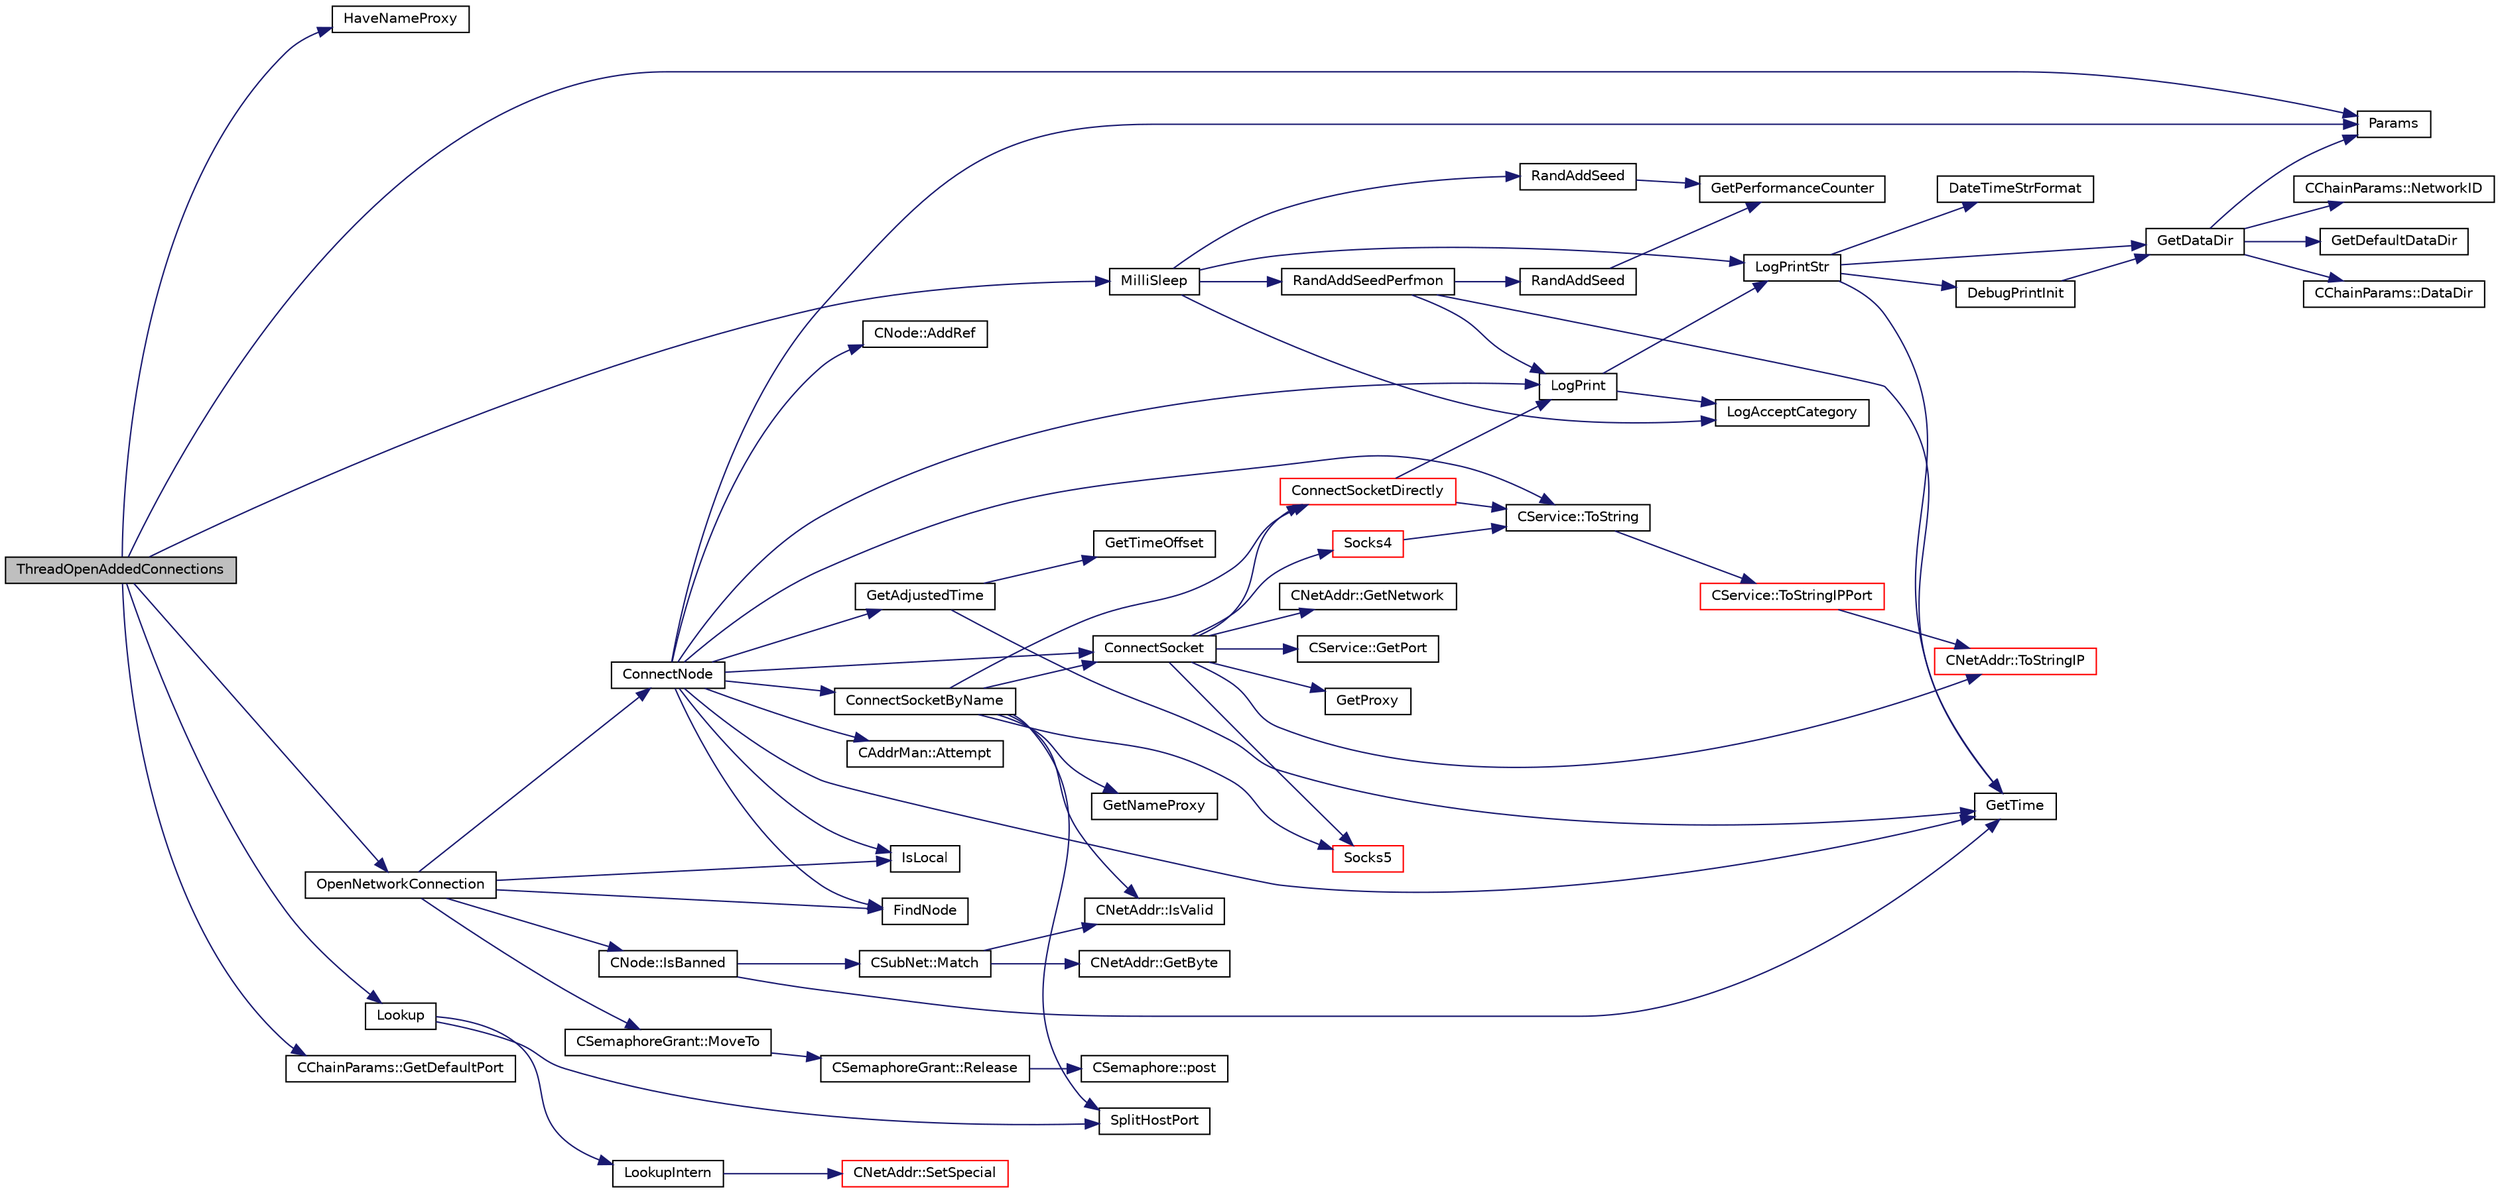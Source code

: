 digraph "ThreadOpenAddedConnections"
{
  edge [fontname="Helvetica",fontsize="10",labelfontname="Helvetica",labelfontsize="10"];
  node [fontname="Helvetica",fontsize="10",shape=record];
  rankdir="LR";
  Node1885 [label="ThreadOpenAddedConnections",height=0.2,width=0.4,color="black", fillcolor="grey75", style="filled", fontcolor="black"];
  Node1885 -> Node1886 [color="midnightblue",fontsize="10",style="solid",fontname="Helvetica"];
  Node1886 [label="HaveNameProxy",height=0.2,width=0.4,color="black", fillcolor="white", style="filled",URL="$d0/d0e/netbase_8cpp.html#a4a0df7ebe15572508e61c38406e49732"];
  Node1885 -> Node1887 [color="midnightblue",fontsize="10",style="solid",fontname="Helvetica"];
  Node1887 [label="OpenNetworkConnection",height=0.2,width=0.4,color="black", fillcolor="white", style="filled",URL="$dd/d84/net_8cpp.html#aa19cb8e6cf23a990e585f2bbf9ece276"];
  Node1887 -> Node1888 [color="midnightblue",fontsize="10",style="solid",fontname="Helvetica"];
  Node1888 [label="IsLocal",height=0.2,width=0.4,color="black", fillcolor="white", style="filled",URL="$dd/d84/net_8cpp.html#a16fa1bd4d34c4c29c90903fc3cdf7517",tooltip="check whether a given address is potentially local "];
  Node1887 -> Node1889 [color="midnightblue",fontsize="10",style="solid",fontname="Helvetica"];
  Node1889 [label="FindNode",height=0.2,width=0.4,color="black", fillcolor="white", style="filled",URL="$dd/d84/net_8cpp.html#a66a7371d8e724cac0b4495169cdf2859"];
  Node1887 -> Node1890 [color="midnightblue",fontsize="10",style="solid",fontname="Helvetica"];
  Node1890 [label="CNode::IsBanned",height=0.2,width=0.4,color="black", fillcolor="white", style="filled",URL="$d1/d64/class_c_node.html#aefa8b81afa53b4c6635dc4c6c024211a"];
  Node1890 -> Node1891 [color="midnightblue",fontsize="10",style="solid",fontname="Helvetica"];
  Node1891 [label="CSubNet::Match",height=0.2,width=0.4,color="black", fillcolor="white", style="filled",URL="$d9/d87/class_c_sub_net.html#af84fa02ebca222739c55e9d2cd7d38a3"];
  Node1891 -> Node1892 [color="midnightblue",fontsize="10",style="solid",fontname="Helvetica"];
  Node1892 [label="CNetAddr::IsValid",height=0.2,width=0.4,color="black", fillcolor="white", style="filled",URL="$d3/dc3/class_c_net_addr.html#a6fe20b8da9701ca5dc2af078e2e8ac25"];
  Node1891 -> Node1893 [color="midnightblue",fontsize="10",style="solid",fontname="Helvetica"];
  Node1893 [label="CNetAddr::GetByte",height=0.2,width=0.4,color="black", fillcolor="white", style="filled",URL="$d3/dc3/class_c_net_addr.html#acfd51ebf2030b01fa5ac133176512475"];
  Node1890 -> Node1894 [color="midnightblue",fontsize="10",style="solid",fontname="Helvetica"];
  Node1894 [label="GetTime",height=0.2,width=0.4,color="black", fillcolor="white", style="filled",URL="$df/d2d/util_8cpp.html#a46fac5fba8ba905b5f9acb364f5d8c6f"];
  Node1887 -> Node1895 [color="midnightblue",fontsize="10",style="solid",fontname="Helvetica"];
  Node1895 [label="ConnectNode",height=0.2,width=0.4,color="black", fillcolor="white", style="filled",URL="$dd/d84/net_8cpp.html#abd8cb3f96f11637f9e7f67aac9b783e8"];
  Node1895 -> Node1888 [color="midnightblue",fontsize="10",style="solid",fontname="Helvetica"];
  Node1895 -> Node1889 [color="midnightblue",fontsize="10",style="solid",fontname="Helvetica"];
  Node1895 -> Node1896 [color="midnightblue",fontsize="10",style="solid",fontname="Helvetica"];
  Node1896 [label="CNode::AddRef",height=0.2,width=0.4,color="black", fillcolor="white", style="filled",URL="$d1/d64/class_c_node.html#afb65ed679f7bda59aab89e0f5afae292"];
  Node1895 -> Node1897 [color="midnightblue",fontsize="10",style="solid",fontname="Helvetica"];
  Node1897 [label="LogPrint",height=0.2,width=0.4,color="black", fillcolor="white", style="filled",URL="$d8/d3c/util_8h.html#aab1f837a2366f424bdc996fdf6352171"];
  Node1897 -> Node1898 [color="midnightblue",fontsize="10",style="solid",fontname="Helvetica"];
  Node1898 [label="LogAcceptCategory",height=0.2,width=0.4,color="black", fillcolor="white", style="filled",URL="$d8/d3c/util_8h.html#a343d2a13efe00125f78d25dafb0a8d98"];
  Node1897 -> Node1899 [color="midnightblue",fontsize="10",style="solid",fontname="Helvetica"];
  Node1899 [label="LogPrintStr",height=0.2,width=0.4,color="black", fillcolor="white", style="filled",URL="$d8/d3c/util_8h.html#afd4c3002b2797c0560adddb6af3ca1da"];
  Node1899 -> Node1900 [color="midnightblue",fontsize="10",style="solid",fontname="Helvetica"];
  Node1900 [label="DebugPrintInit",height=0.2,width=0.4,color="black", fillcolor="white", style="filled",URL="$df/d2d/util_8cpp.html#a751ff5f21d880737811136b5e0bcea12"];
  Node1900 -> Node1901 [color="midnightblue",fontsize="10",style="solid",fontname="Helvetica"];
  Node1901 [label="GetDataDir",height=0.2,width=0.4,color="black", fillcolor="white", style="filled",URL="$df/d2d/util_8cpp.html#ab83866a054745d4b30a3948a1b44beba"];
  Node1901 -> Node1902 [color="midnightblue",fontsize="10",style="solid",fontname="Helvetica"];
  Node1902 [label="Params",height=0.2,width=0.4,color="black", fillcolor="white", style="filled",URL="$df/dbf/chainparams_8cpp.html#ace5c5b706d71a324a417dd2db394fd4a",tooltip="Return the currently selected parameters. "];
  Node1901 -> Node1903 [color="midnightblue",fontsize="10",style="solid",fontname="Helvetica"];
  Node1903 [label="CChainParams::NetworkID",height=0.2,width=0.4,color="black", fillcolor="white", style="filled",URL="$d1/d4f/class_c_chain_params.html#a90dc493ec0c0325c98c3ac06eb99862b"];
  Node1901 -> Node1904 [color="midnightblue",fontsize="10",style="solid",fontname="Helvetica"];
  Node1904 [label="GetDefaultDataDir",height=0.2,width=0.4,color="black", fillcolor="white", style="filled",URL="$df/d2d/util_8cpp.html#ab272995de020a3bcbf743be630e485c6"];
  Node1901 -> Node1905 [color="midnightblue",fontsize="10",style="solid",fontname="Helvetica"];
  Node1905 [label="CChainParams::DataDir",height=0.2,width=0.4,color="black", fillcolor="white", style="filled",URL="$d1/d4f/class_c_chain_params.html#a959488b5d8e6fe62857940b831d73a78"];
  Node1899 -> Node1901 [color="midnightblue",fontsize="10",style="solid",fontname="Helvetica"];
  Node1899 -> Node1906 [color="midnightblue",fontsize="10",style="solid",fontname="Helvetica"];
  Node1906 [label="DateTimeStrFormat",height=0.2,width=0.4,color="black", fillcolor="white", style="filled",URL="$df/d2d/util_8cpp.html#a749bc6776c8ec72d7c5e4dea56aee415"];
  Node1899 -> Node1894 [color="midnightblue",fontsize="10",style="solid",fontname="Helvetica"];
  Node1895 -> Node1907 [color="midnightblue",fontsize="10",style="solid",fontname="Helvetica"];
  Node1907 [label="CService::ToString",height=0.2,width=0.4,color="black", fillcolor="white", style="filled",URL="$d3/dcc/class_c_service.html#a225473158bc07c87a6a862160d73cfea"];
  Node1907 -> Node1908 [color="midnightblue",fontsize="10",style="solid",fontname="Helvetica"];
  Node1908 [label="CService::ToStringIPPort",height=0.2,width=0.4,color="red", fillcolor="white", style="filled",URL="$d3/dcc/class_c_service.html#a224204c838b12eeb49ca7eabe6f75004"];
  Node1908 -> Node1912 [color="midnightblue",fontsize="10",style="solid",fontname="Helvetica"];
  Node1912 [label="CNetAddr::ToStringIP",height=0.2,width=0.4,color="red", fillcolor="white", style="filled",URL="$d3/dc3/class_c_net_addr.html#a0c8d9b5ed3824546ff4dccca3b28b073"];
  Node1895 -> Node1922 [color="midnightblue",fontsize="10",style="solid",fontname="Helvetica"];
  Node1922 [label="GetAdjustedTime",height=0.2,width=0.4,color="black", fillcolor="white", style="filled",URL="$df/d2d/util_8cpp.html#a09f81b9c7650f898cf3cf305b87547e6"];
  Node1922 -> Node1894 [color="midnightblue",fontsize="10",style="solid",fontname="Helvetica"];
  Node1922 -> Node1923 [color="midnightblue",fontsize="10",style="solid",fontname="Helvetica"];
  Node1923 [label="GetTimeOffset",height=0.2,width=0.4,color="black", fillcolor="white", style="filled",URL="$df/d2d/util_8cpp.html#a50ca5344c75631267633f15cfe5e983e"];
  Node1895 -> Node1924 [color="midnightblue",fontsize="10",style="solid",fontname="Helvetica"];
  Node1924 [label="ConnectSocketByName",height=0.2,width=0.4,color="black", fillcolor="white", style="filled",URL="$d0/d0e/netbase_8cpp.html#a8d8d8eefd45d180c361e37dc293b6def"];
  Node1924 -> Node1925 [color="midnightblue",fontsize="10",style="solid",fontname="Helvetica"];
  Node1925 [label="SplitHostPort",height=0.2,width=0.4,color="black", fillcolor="white", style="filled",URL="$d0/d0e/netbase_8cpp.html#a1b1ce2ba1ffe40785e65ec3ad5a20e79"];
  Node1924 -> Node1926 [color="midnightblue",fontsize="10",style="solid",fontname="Helvetica"];
  Node1926 [label="GetNameProxy",height=0.2,width=0.4,color="black", fillcolor="white", style="filled",URL="$d0/d0e/netbase_8cpp.html#abef56adb6a44bccf9107ce37d8721e75"];
  Node1924 -> Node1892 [color="midnightblue",fontsize="10",style="solid",fontname="Helvetica"];
  Node1924 -> Node1927 [color="midnightblue",fontsize="10",style="solid",fontname="Helvetica"];
  Node1927 [label="ConnectSocket",height=0.2,width=0.4,color="black", fillcolor="white", style="filled",URL="$d0/d0e/netbase_8cpp.html#a805b21dc07ab1574acaa657b4c0fd9e9"];
  Node1927 -> Node1928 [color="midnightblue",fontsize="10",style="solid",fontname="Helvetica"];
  Node1928 [label="GetProxy",height=0.2,width=0.4,color="black", fillcolor="white", style="filled",URL="$d0/d0e/netbase_8cpp.html#a4e67b39fc1769663260d791d2f4d049d"];
  Node1927 -> Node1929 [color="midnightblue",fontsize="10",style="solid",fontname="Helvetica"];
  Node1929 [label="CNetAddr::GetNetwork",height=0.2,width=0.4,color="black", fillcolor="white", style="filled",URL="$d3/dc3/class_c_net_addr.html#ad0162f2629f552a65acf934e1629c1db"];
  Node1927 -> Node1930 [color="midnightblue",fontsize="10",style="solid",fontname="Helvetica"];
  Node1930 [label="ConnectSocketDirectly",height=0.2,width=0.4,color="red", fillcolor="white", style="filled",URL="$d0/d0e/netbase_8cpp.html#a0090d3f81785eebf6a0466b5b9c8cbd3"];
  Node1930 -> Node1907 [color="midnightblue",fontsize="10",style="solid",fontname="Helvetica"];
  Node1930 -> Node1897 [color="midnightblue",fontsize="10",style="solid",fontname="Helvetica"];
  Node1927 -> Node1931 [color="midnightblue",fontsize="10",style="solid",fontname="Helvetica"];
  Node1931 [label="Socks4",height=0.2,width=0.4,color="red", fillcolor="white", style="filled",URL="$d0/d0e/netbase_8cpp.html#aca06981001803c84ffd114dbc80d0c1c"];
  Node1931 -> Node1907 [color="midnightblue",fontsize="10",style="solid",fontname="Helvetica"];
  Node1927 -> Node1933 [color="midnightblue",fontsize="10",style="solid",fontname="Helvetica"];
  Node1933 [label="Socks5",height=0.2,width=0.4,color="red", fillcolor="white", style="filled",URL="$d0/d0e/netbase_8cpp.html#aae75ac28f01697fcccc4f08d3ccd35c9"];
  Node1927 -> Node1912 [color="midnightblue",fontsize="10",style="solid",fontname="Helvetica"];
  Node1927 -> Node1934 [color="midnightblue",fontsize="10",style="solid",fontname="Helvetica"];
  Node1934 [label="CService::GetPort",height=0.2,width=0.4,color="black", fillcolor="white", style="filled",URL="$d3/dcc/class_c_service.html#a71caa0d6aa6ab12758bde8b6a6bcfd2a"];
  Node1924 -> Node1930 [color="midnightblue",fontsize="10",style="solid",fontname="Helvetica"];
  Node1924 -> Node1933 [color="midnightblue",fontsize="10",style="solid",fontname="Helvetica"];
  Node1895 -> Node1902 [color="midnightblue",fontsize="10",style="solid",fontname="Helvetica"];
  Node1895 -> Node1927 [color="midnightblue",fontsize="10",style="solid",fontname="Helvetica"];
  Node1895 -> Node1935 [color="midnightblue",fontsize="10",style="solid",fontname="Helvetica"];
  Node1935 [label="CAddrMan::Attempt",height=0.2,width=0.4,color="black", fillcolor="white", style="filled",URL="$d1/dc7/class_c_addr_man.html#afcddc2573121065177dc981cea710789"];
  Node1895 -> Node1894 [color="midnightblue",fontsize="10",style="solid",fontname="Helvetica"];
  Node1887 -> Node1936 [color="midnightblue",fontsize="10",style="solid",fontname="Helvetica"];
  Node1936 [label="CSemaphoreGrant::MoveTo",height=0.2,width=0.4,color="black", fillcolor="white", style="filled",URL="$d6/d2f/class_c_semaphore_grant.html#ab3e6f84f304703abc52517b0c8de26cf"];
  Node1936 -> Node1937 [color="midnightblue",fontsize="10",style="solid",fontname="Helvetica"];
  Node1937 [label="CSemaphoreGrant::Release",height=0.2,width=0.4,color="black", fillcolor="white", style="filled",URL="$d6/d2f/class_c_semaphore_grant.html#a8d985eeace74e037baeb39bd2d586576"];
  Node1937 -> Node1938 [color="midnightblue",fontsize="10",style="solid",fontname="Helvetica"];
  Node1938 [label="CSemaphore::post",height=0.2,width=0.4,color="black", fillcolor="white", style="filled",URL="$d0/d06/class_c_semaphore.html#af6a956f6c191e824485fd3af6db39318"];
  Node1885 -> Node1939 [color="midnightblue",fontsize="10",style="solid",fontname="Helvetica"];
  Node1939 [label="MilliSleep",height=0.2,width=0.4,color="black", fillcolor="white", style="filled",URL="$d8/d3c/util_8h.html#ac635182d3e845eda4af4fa5ab31609da"];
  Node1939 -> Node1940 [color="midnightblue",fontsize="10",style="solid",fontname="Helvetica"];
  Node1940 [label="RandAddSeed",height=0.2,width=0.4,color="black", fillcolor="white", style="filled",URL="$d8/d3c/util_8h.html#ab699fbdf803610a4e2060fd87787f7e0"];
  Node1940 -> Node1941 [color="midnightblue",fontsize="10",style="solid",fontname="Helvetica"];
  Node1941 [label="GetPerformanceCounter",height=0.2,width=0.4,color="black", fillcolor="white", style="filled",URL="$d8/d3c/util_8h.html#acd4d9988b9bb3f31fddf72a34b2bc37f"];
  Node1939 -> Node1942 [color="midnightblue",fontsize="10",style="solid",fontname="Helvetica"];
  Node1942 [label="RandAddSeedPerfmon",height=0.2,width=0.4,color="black", fillcolor="white", style="filled",URL="$d8/d3c/util_8h.html#a786af12a87491f8dc24351d93b9833b6"];
  Node1942 -> Node1943 [color="midnightblue",fontsize="10",style="solid",fontname="Helvetica"];
  Node1943 [label="RandAddSeed",height=0.2,width=0.4,color="black", fillcolor="white", style="filled",URL="$df/d2d/util_8cpp.html#ab699fbdf803610a4e2060fd87787f7e0"];
  Node1943 -> Node1941 [color="midnightblue",fontsize="10",style="solid",fontname="Helvetica"];
  Node1942 -> Node1894 [color="midnightblue",fontsize="10",style="solid",fontname="Helvetica"];
  Node1942 -> Node1897 [color="midnightblue",fontsize="10",style="solid",fontname="Helvetica"];
  Node1939 -> Node1898 [color="midnightblue",fontsize="10",style="solid",fontname="Helvetica"];
  Node1939 -> Node1899 [color="midnightblue",fontsize="10",style="solid",fontname="Helvetica"];
  Node1885 -> Node1944 [color="midnightblue",fontsize="10",style="solid",fontname="Helvetica"];
  Node1944 [label="Lookup",height=0.2,width=0.4,color="black", fillcolor="white", style="filled",URL="$d0/d0e/netbase_8cpp.html#a56a2f4bcb9fb77b5efe358f804f642cc"];
  Node1944 -> Node1925 [color="midnightblue",fontsize="10",style="solid",fontname="Helvetica"];
  Node1944 -> Node1945 [color="midnightblue",fontsize="10",style="solid",fontname="Helvetica"];
  Node1945 [label="LookupIntern",height=0.2,width=0.4,color="black", fillcolor="white", style="filled",URL="$d0/d0e/netbase_8cpp.html#a9fee8268e1061be54e4826caf0258f9d"];
  Node1945 -> Node1946 [color="midnightblue",fontsize="10",style="solid",fontname="Helvetica"];
  Node1946 [label="CNetAddr::SetSpecial",height=0.2,width=0.4,color="red", fillcolor="white", style="filled",URL="$d3/dc3/class_c_net_addr.html#aa3e44dfd064d9d8da1cb48cdcb7dd231"];
  Node1885 -> Node1902 [color="midnightblue",fontsize="10",style="solid",fontname="Helvetica"];
  Node1885 -> Node1948 [color="midnightblue",fontsize="10",style="solid",fontname="Helvetica"];
  Node1948 [label="CChainParams::GetDefaultPort",height=0.2,width=0.4,color="black", fillcolor="white", style="filled",URL="$d1/d4f/class_c_chain_params.html#a2e796bba356e7ce2040f545ea466754f"];
}
